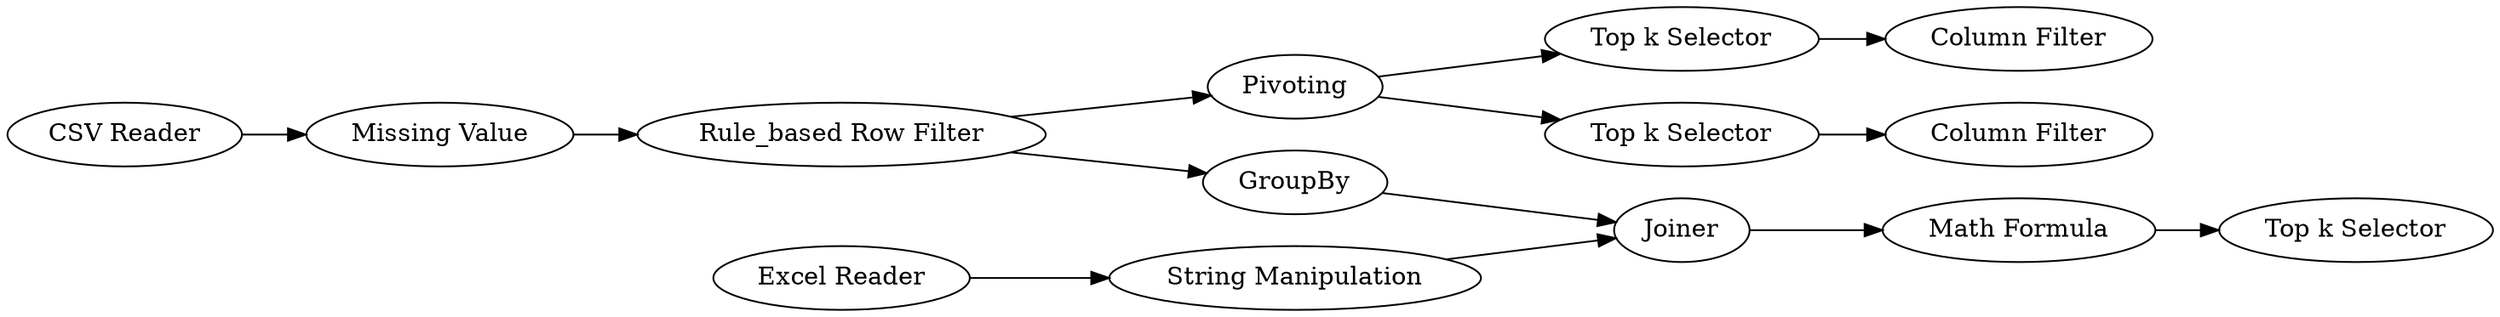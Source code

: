 digraph {
	1 [label="CSV Reader"]
	5 [label="Missing Value"]
	10 [label="Excel Reader"]
	11 [label="String Manipulation"]
	14 [label=GroupBy]
	15 [label=Joiner]
	17 [label="Math Formula"]
	18 [label="Top k Selector"]
	22 [label="Rule_based Row Filter"]
	23 [label=Pivoting]
	24 [label="Top k Selector"]
	25 [label="Top k Selector"]
	26 [label="Column Filter"]
	27 [label="Column Filter"]
	1 -> 5
	5 -> 22
	10 -> 11
	11 -> 15
	14 -> 15
	15 -> 17
	17 -> 18
	22 -> 23
	22 -> 14
	23 -> 25
	23 -> 24
	24 -> 26
	25 -> 27
	rankdir=LR
}

